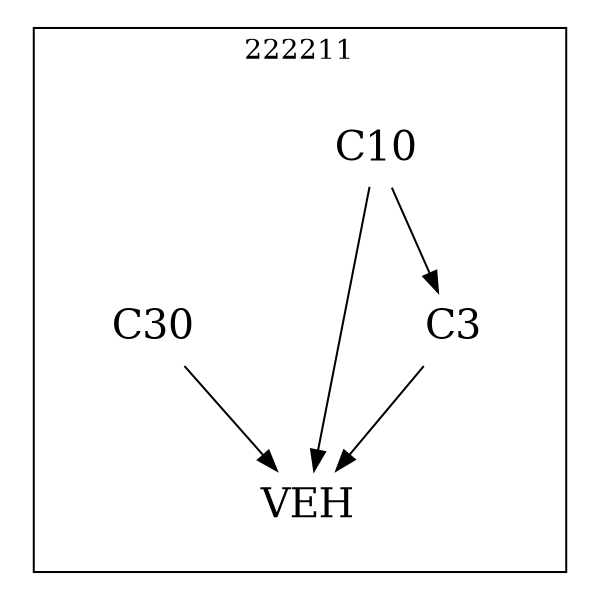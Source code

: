 strict digraph DAGS {
	size = "4,4!" ; ratio ="fill"; subgraph cluster_0{
			labeldoc = "t";
			label = "222211";node	[label= VEH, shape = plaintext, fontsize=20] VEH;node	[label= C3, shape = plaintext, fontsize=20] C3;node	[label= C10, shape = plaintext, fontsize=20] C10;node	[label= C30, shape = plaintext, fontsize=20] C30;
C3->VEH;
C10->VEH;
C10->C3;
C30->VEH;
	}}
